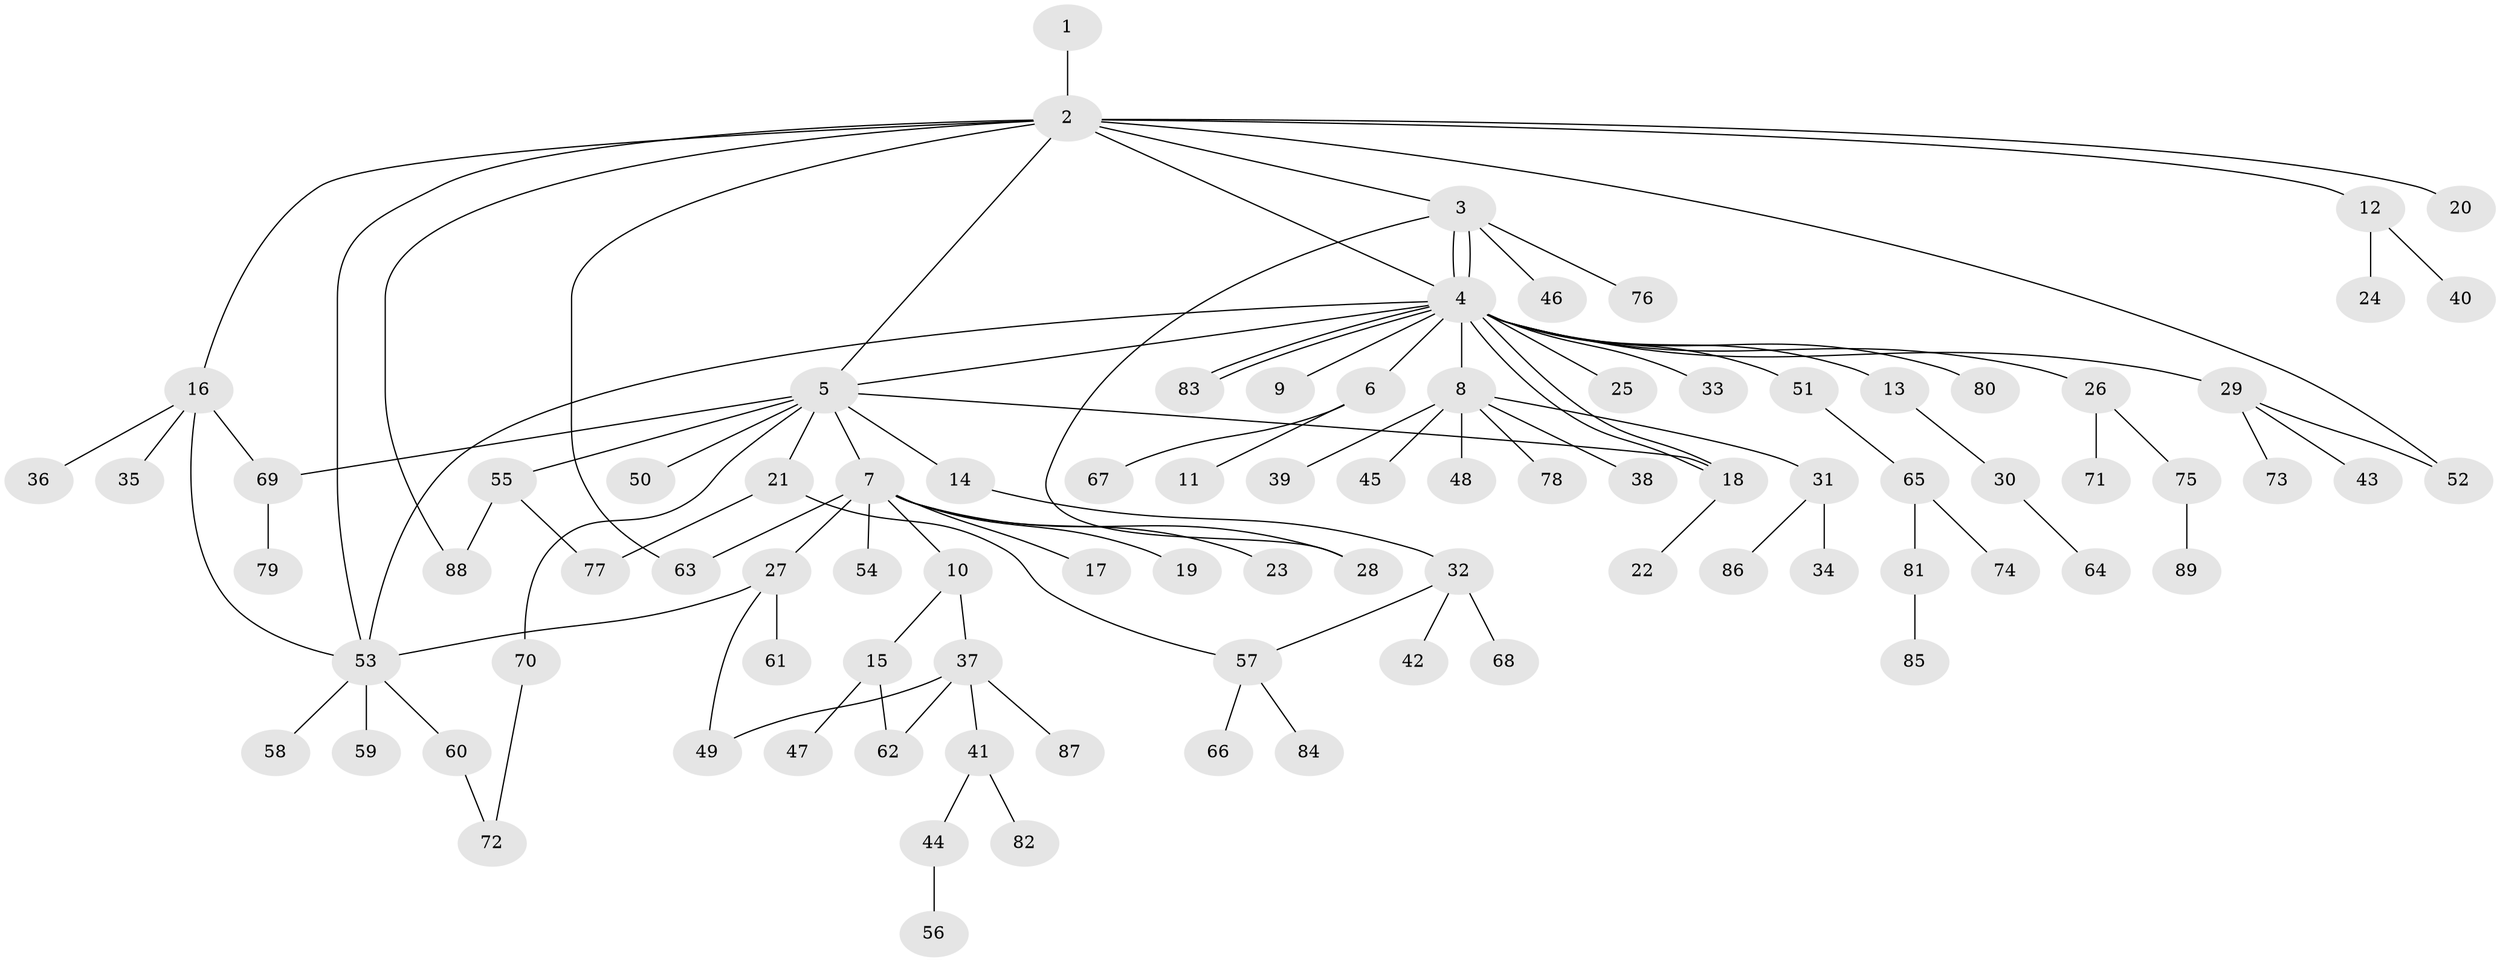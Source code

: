 // coarse degree distribution, {8: 0.022727272727272728, 6: 0.022727272727272728, 32: 0.022727272727272728, 3: 0.11363636363636363, 1: 0.7045454545454546, 2: 0.11363636363636363}
// Generated by graph-tools (version 1.1) at 2025/18/03/04/25 18:18:10]
// undirected, 89 vertices, 107 edges
graph export_dot {
graph [start="1"]
  node [color=gray90,style=filled];
  1;
  2;
  3;
  4;
  5;
  6;
  7;
  8;
  9;
  10;
  11;
  12;
  13;
  14;
  15;
  16;
  17;
  18;
  19;
  20;
  21;
  22;
  23;
  24;
  25;
  26;
  27;
  28;
  29;
  30;
  31;
  32;
  33;
  34;
  35;
  36;
  37;
  38;
  39;
  40;
  41;
  42;
  43;
  44;
  45;
  46;
  47;
  48;
  49;
  50;
  51;
  52;
  53;
  54;
  55;
  56;
  57;
  58;
  59;
  60;
  61;
  62;
  63;
  64;
  65;
  66;
  67;
  68;
  69;
  70;
  71;
  72;
  73;
  74;
  75;
  76;
  77;
  78;
  79;
  80;
  81;
  82;
  83;
  84;
  85;
  86;
  87;
  88;
  89;
  1 -- 2;
  2 -- 3;
  2 -- 4;
  2 -- 5;
  2 -- 12;
  2 -- 16;
  2 -- 20;
  2 -- 52;
  2 -- 53;
  2 -- 63;
  2 -- 88;
  3 -- 4;
  3 -- 4;
  3 -- 28;
  3 -- 46;
  3 -- 76;
  4 -- 5;
  4 -- 6;
  4 -- 8;
  4 -- 9;
  4 -- 13;
  4 -- 18;
  4 -- 18;
  4 -- 25;
  4 -- 26;
  4 -- 29;
  4 -- 33;
  4 -- 51;
  4 -- 53;
  4 -- 80;
  4 -- 83;
  4 -- 83;
  5 -- 7;
  5 -- 14;
  5 -- 18;
  5 -- 21;
  5 -- 50;
  5 -- 55;
  5 -- 69;
  5 -- 70;
  6 -- 11;
  6 -- 67;
  7 -- 10;
  7 -- 17;
  7 -- 19;
  7 -- 23;
  7 -- 27;
  7 -- 28;
  7 -- 54;
  7 -- 63;
  8 -- 31;
  8 -- 38;
  8 -- 39;
  8 -- 45;
  8 -- 48;
  8 -- 78;
  10 -- 15;
  10 -- 37;
  12 -- 24;
  12 -- 40;
  13 -- 30;
  14 -- 32;
  15 -- 47;
  15 -- 62;
  16 -- 35;
  16 -- 36;
  16 -- 53;
  16 -- 69;
  18 -- 22;
  21 -- 57;
  21 -- 77;
  26 -- 71;
  26 -- 75;
  27 -- 49;
  27 -- 53;
  27 -- 61;
  29 -- 43;
  29 -- 52;
  29 -- 73;
  30 -- 64;
  31 -- 34;
  31 -- 86;
  32 -- 42;
  32 -- 57;
  32 -- 68;
  37 -- 41;
  37 -- 49;
  37 -- 62;
  37 -- 87;
  41 -- 44;
  41 -- 82;
  44 -- 56;
  51 -- 65;
  53 -- 58;
  53 -- 59;
  53 -- 60;
  55 -- 77;
  55 -- 88;
  57 -- 66;
  57 -- 84;
  60 -- 72;
  65 -- 74;
  65 -- 81;
  69 -- 79;
  70 -- 72;
  75 -- 89;
  81 -- 85;
}
